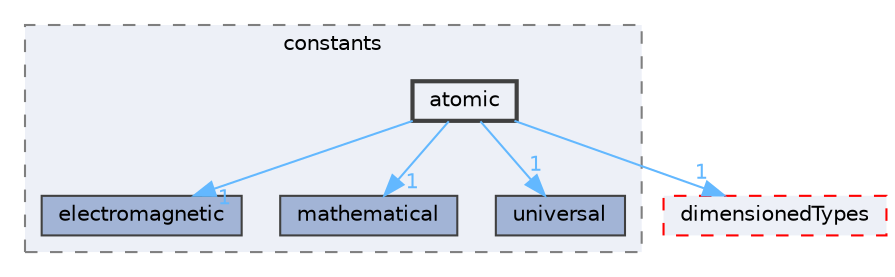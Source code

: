 digraph "src/OpenFOAM/global/constants/atomic"
{
 // LATEX_PDF_SIZE
  bgcolor="transparent";
  edge [fontname=Helvetica,fontsize=10,labelfontname=Helvetica,labelfontsize=10];
  node [fontname=Helvetica,fontsize=10,shape=box,height=0.2,width=0.4];
  compound=true
  subgraph clusterdir_b19db2d11b7f3a11ba09bd713d4f9fa8 {
    graph [ bgcolor="#edf0f7", pencolor="grey50", label="constants", fontname=Helvetica,fontsize=10 style="filled,dashed", URL="dir_b19db2d11b7f3a11ba09bd713d4f9fa8.html",tooltip=""]
  dir_10c741ae21e00d19e4dfea4291468fca [label="electromagnetic", fillcolor="#a2b4d6", color="grey25", style="filled", URL="dir_10c741ae21e00d19e4dfea4291468fca.html",tooltip=""];
  dir_f2c9a2d2c9f9a7a5c230d027402c3ec0 [label="mathematical", fillcolor="#a2b4d6", color="grey25", style="filled", URL="dir_f2c9a2d2c9f9a7a5c230d027402c3ec0.html",tooltip=""];
  dir_c581f5c44961edd96541b1df8ea36dac [label="universal", fillcolor="#a2b4d6", color="grey25", style="filled", URL="dir_c581f5c44961edd96541b1df8ea36dac.html",tooltip=""];
  dir_056b19ab93c1267082645537e7cfa88a [label="atomic", fillcolor="#edf0f7", color="grey25", style="filled,bold", URL="dir_056b19ab93c1267082645537e7cfa88a.html",tooltip=""];
  }
  dir_d4979fdf35c07e0caec68718d229a4b4 [label="dimensionedTypes", fillcolor="#edf0f7", color="red", style="filled,dashed", URL="dir_d4979fdf35c07e0caec68718d229a4b4.html",tooltip=""];
  dir_056b19ab93c1267082645537e7cfa88a->dir_10c741ae21e00d19e4dfea4291468fca [headlabel="1", labeldistance=1.5 headhref="dir_000160_001123.html" href="dir_000160_001123.html" color="steelblue1" fontcolor="steelblue1"];
  dir_056b19ab93c1267082645537e7cfa88a->dir_c581f5c44961edd96541b1df8ea36dac [headlabel="1", labeldistance=1.5 headhref="dir_000160_004228.html" href="dir_000160_004228.html" color="steelblue1" fontcolor="steelblue1"];
  dir_056b19ab93c1267082645537e7cfa88a->dir_d4979fdf35c07e0caec68718d229a4b4 [headlabel="1", labeldistance=1.5 headhref="dir_000160_000949.html" href="dir_000160_000949.html" color="steelblue1" fontcolor="steelblue1"];
  dir_056b19ab93c1267082645537e7cfa88a->dir_f2c9a2d2c9f9a7a5c230d027402c3ec0 [headlabel="1", labeldistance=1.5 headhref="dir_000160_002331.html" href="dir_000160_002331.html" color="steelblue1" fontcolor="steelblue1"];
}
